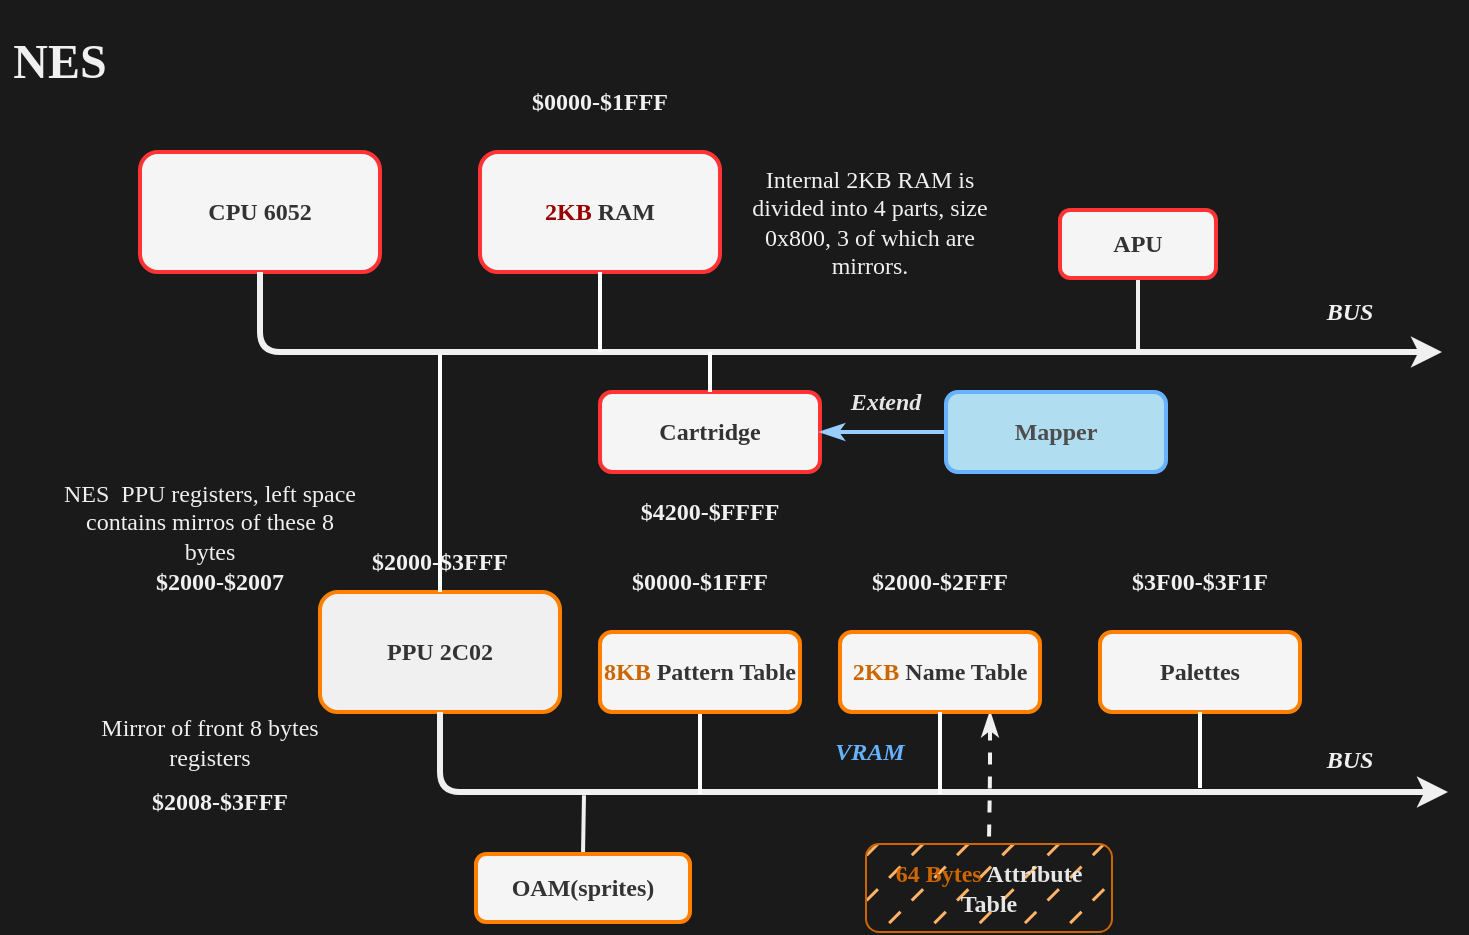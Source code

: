 <mxfile>
    <diagram id="kyc4bT2bTeYtw7wpFhy_" name="Page-1">
        <mxGraphModel dx="1149" dy="899" grid="0" gridSize="10" guides="1" tooltips="1" connect="1" arrows="1" fold="1" page="1" pageScale="1" pageWidth="827" pageHeight="583" background="#1A1A1A" math="0" shadow="0">
            <root>
                <mxCell id="0"/>
                <mxCell id="1" parent="0"/>
                <mxCell id="2" value="CPU 6052" style="whiteSpace=wrap;html=1;fontFamily=Verdana;fontStyle=1;labelBackgroundColor=none;rounded=1;glass=0;shadow=0;fillColor=#f5f5f5;strokeColor=#FF3333;fillStyle=solid;fontColor=#333333;labelBorderColor=none;strokeWidth=2;" parent="1" vertex="1">
                    <mxGeometry x="110" y="120" width="120" height="60" as="geometry"/>
                </mxCell>
                <mxCell id="3" value="&lt;h1&gt;&lt;b&gt;NES&lt;/b&gt;&lt;/h1&gt;" style="text;align=center;html=1;verticalAlign=middle;whiteSpace=wrap;rounded=0;shadow=0;glass=0;labelBackgroundColor=none;sketch=0;fontFamily=Verdana;fillColor=none;fontColor=#F0F0F0;" parent="1" vertex="1">
                    <mxGeometry x="40" y="60" width="60" height="30" as="geometry"/>
                </mxCell>
                <mxCell id="4" value="" style="orthogonalLoop=1;jettySize=auto;html=1;fontFamily=Verdana;endArrow=none;endFill=0;edgeStyle=orthogonalEdgeStyle;entryX=0.5;entryY=1;entryDx=0;entryDy=0;startArrow=classic;startFill=1;strokeColor=#F0F0F0;strokeWidth=3;" parent="1" target="2" edge="1">
                    <mxGeometry width="80" relative="1" as="geometry">
                        <mxPoint x="761" y="220" as="sourcePoint"/>
                        <mxPoint x="160" y="230" as="targetPoint"/>
                        <Array as="points">
                            <mxPoint x="170" y="220"/>
                        </Array>
                    </mxGeometry>
                </mxCell>
                <mxCell id="5" value="&lt;font color=&quot;#990000&quot;&gt;2KB&lt;/font&gt; RAM" style="whiteSpace=wrap;html=1;fontFamily=Verdana;fontStyle=1;labelBackgroundColor=none;rounded=1;glass=0;shadow=0;fillColor=#f5f5f5;strokeColor=#FF3333;fillStyle=solid;fontColor=#333333;labelBorderColor=none;strokeWidth=2;" parent="1" vertex="1">
                    <mxGeometry x="280" y="120" width="120" height="60" as="geometry"/>
                </mxCell>
                <mxCell id="6" value="" style="edgeStyle=none;orthogonalLoop=1;jettySize=auto;html=1;fontFamily=Verdana;endArrow=none;endFill=0;exitX=0.5;exitY=1;exitDx=0;exitDy=0;strokeColor=#FFFFFF;strokeWidth=2;" parent="1" source="5" edge="1">
                    <mxGeometry width="80" relative="1" as="geometry">
                        <mxPoint x="300" y="70" as="sourcePoint"/>
                        <mxPoint x="340" y="220" as="targetPoint"/>
                        <Array as="points"/>
                    </mxGeometry>
                </mxCell>
                <mxCell id="8" value="&lt;b&gt;$0000-$1FFF&lt;/b&gt;" style="text;align=center;html=1;verticalAlign=middle;whiteSpace=wrap;rounded=0;shadow=0;glass=0;labelBackgroundColor=none;sketch=0;fontFamily=Verdana;fillColor=none;fontColor=#F0F0F0;" parent="1" vertex="1">
                    <mxGeometry x="310" y="80" width="60" height="30" as="geometry"/>
                </mxCell>
                <mxCell id="11" value="Internal 2KB RAM is divided into 4 parts, size 0x800, 3 of which are mirrors." style="text;align=center;html=1;verticalAlign=middle;whiteSpace=wrap;rounded=0;shadow=0;glass=0;labelBackgroundColor=none;sketch=0;fontFamily=Verdana;fillColor=none;fontColor=#F0F0F0;" parent="1" vertex="1">
                    <mxGeometry x="410" y="140" width="130" height="30" as="geometry"/>
                </mxCell>
                <mxCell id="15" value="BUS" style="text;align=center;html=1;verticalAlign=middle;whiteSpace=wrap;rounded=0;shadow=0;glass=0;labelBackgroundColor=none;sketch=0;fontFamily=Verdana;fontStyle=3;fillColor=none;fontColor=#F0F0F0;" parent="1" vertex="1">
                    <mxGeometry x="685" y="185" width="60" height="30" as="geometry"/>
                </mxCell>
                <mxCell id="16" value="PPU 2C02" style="whiteSpace=wrap;html=1;fontFamily=Verdana;fontStyle=1;labelBackgroundColor=none;rounded=1;glass=0;shadow=0;fillColor=#F0F0F0;strokeColor=#FF8000;fillStyle=solid;fontColor=#333333;labelBorderColor=none;strokeWidth=2;" parent="1" vertex="1">
                    <mxGeometry x="200" y="340" width="120" height="60" as="geometry"/>
                </mxCell>
                <mxCell id="17" value="" style="edgeStyle=none;orthogonalLoop=1;jettySize=auto;html=1;fontFamily=Verdana;startArrow=none;startFill=0;endArrow=none;endFill=0;entryX=0.5;entryY=0;entryDx=0;entryDy=0;verticalAlign=middle;strokeColor=#FFFFFF;strokeWidth=2;" parent="1" target="16" edge="1">
                    <mxGeometry width="80" relative="1" as="geometry">
                        <mxPoint x="260" y="221" as="sourcePoint"/>
                        <mxPoint x="378" y="470" as="targetPoint"/>
                        <Array as="points"/>
                    </mxGeometry>
                </mxCell>
                <mxCell id="18" value="&lt;b&gt;$2000-$3FFF&lt;/b&gt;" style="text;align=center;html=1;verticalAlign=middle;whiteSpace=wrap;rounded=0;shadow=0;glass=0;labelBackgroundColor=none;sketch=0;fontFamily=Verdana;fillColor=none;fontColor=#F0F0F0;" parent="1" vertex="1">
                    <mxGeometry x="230" y="310" width="60" height="30" as="geometry"/>
                </mxCell>
                <mxCell id="20" value="NES&amp;nbsp; PPU registers, left space contains mirros of these 8 bytes" style="text;align=center;html=1;verticalAlign=middle;whiteSpace=wrap;rounded=0;shadow=0;glass=0;labelBackgroundColor=none;sketch=0;fontFamily=Verdana;fillColor=none;fontColor=#F0F0F0;" parent="1" vertex="1">
                    <mxGeometry x="70" y="290" width="150" height="30" as="geometry"/>
                </mxCell>
                <mxCell id="22" value="&lt;b&gt;$2000-$2007&lt;br&gt;&lt;/b&gt;" style="text;align=center;html=1;verticalAlign=middle;whiteSpace=wrap;rounded=0;shadow=0;glass=0;labelBackgroundColor=none;sketch=0;fontFamily=Verdana;fillColor=none;fontColor=#F0F0F0;" parent="1" vertex="1">
                    <mxGeometry x="120" y="320" width="60" height="30" as="geometry"/>
                </mxCell>
                <mxCell id="23" value="" style="orthogonalLoop=1;jettySize=auto;html=1;fontFamily=Verdana;endArrow=none;endFill=0;edgeStyle=orthogonalEdgeStyle;startArrow=classic;startFill=1;entryX=0.5;entryY=1;entryDx=0;entryDy=0;strokeColor=#F0F0F0;strokeWidth=3;jumpStyle=none;" parent="1" target="16" edge="1">
                    <mxGeometry width="80" relative="1" as="geometry">
                        <mxPoint x="764" y="440" as="sourcePoint"/>
                        <mxPoint x="238" y="460" as="targetPoint"/>
                        <Array as="points">
                            <mxPoint x="260" y="440"/>
                        </Array>
                    </mxGeometry>
                </mxCell>
                <mxCell id="24" value="BUS" style="text;align=center;html=1;verticalAlign=middle;whiteSpace=wrap;rounded=0;shadow=0;glass=0;labelBackgroundColor=none;sketch=0;fontFamily=Verdana;fontStyle=3;fillColor=none;fontColor=#F0F0F0;" parent="1" vertex="1">
                    <mxGeometry x="685" y="409" width="60" height="30" as="geometry"/>
                </mxCell>
                <mxCell id="28" style="html=1;exitX=0.5;exitY=1;exitDx=0;exitDy=0;endArrow=none;endFill=0;strokeColor=#FFFFFF;strokeWidth=2;" parent="1" source="25" edge="1">
                    <mxGeometry relative="1" as="geometry">
                        <mxPoint x="390" y="441" as="targetPoint"/>
                    </mxGeometry>
                </mxCell>
                <mxCell id="25" value="&lt;font color=&quot;#cc6600&quot;&gt;8KB&lt;/font&gt; Pattern Table" style="whiteSpace=wrap;html=1;fontFamily=Verdana;fontStyle=1;labelBackgroundColor=none;rounded=1;glass=0;shadow=0;fillColor=#f5f5f5;strokeColor=#FF8000;fillStyle=solid;fontColor=#333333;labelBorderColor=none;strokeWidth=2;" parent="1" vertex="1">
                    <mxGeometry x="340" y="360" width="100" height="40" as="geometry"/>
                </mxCell>
                <mxCell id="54" style="edgeStyle=orthogonalEdgeStyle;html=1;exitX=0.75;exitY=1;exitDx=0;exitDy=0;entryX=0.5;entryY=0;entryDx=0;entryDy=0;strokeWidth=2;fontColor=#990000;endArrow=none;endFill=0;startArrow=classicThin;startFill=1;dashed=1;strokeColor=#F0F0F0;" parent="1" source="26" target="51" edge="1">
                    <mxGeometry relative="1" as="geometry"/>
                </mxCell>
                <mxCell id="26" value="&lt;font color=&quot;#cc6600&quot;&gt;2KB&lt;/font&gt; Name Table" style="whiteSpace=wrap;html=1;fontFamily=Verdana;fontStyle=1;labelBackgroundColor=none;rounded=1;glass=0;shadow=0;fillColor=#f5f5f5;strokeColor=#FF8000;fillStyle=solid;fontColor=#333333;labelBorderColor=none;strokeWidth=2;" parent="1" vertex="1">
                    <mxGeometry x="460" y="360" width="100" height="40" as="geometry"/>
                </mxCell>
                <mxCell id="27" value="Palettes" style="whiteSpace=wrap;html=1;fontFamily=Verdana;fontStyle=1;labelBackgroundColor=none;rounded=1;glass=0;shadow=0;fillColor=#f5f5f5;strokeColor=#FF8000;fillStyle=solid;fontColor=#333333;labelBorderColor=none;strokeWidth=2;" parent="1" vertex="1">
                    <mxGeometry x="590" y="360" width="100" height="40" as="geometry"/>
                </mxCell>
                <mxCell id="29" style="edgeStyle=none;html=1;endArrow=none;endFill=0;exitX=0.5;exitY=1;exitDx=0;exitDy=0;strokeColor=#FFFFFF;strokeWidth=2;" parent="1" source="26" edge="1">
                    <mxGeometry relative="1" as="geometry">
                        <mxPoint x="510" y="441" as="targetPoint"/>
                        <mxPoint x="515" y="409" as="sourcePoint"/>
                        <Array as="points"/>
                    </mxGeometry>
                </mxCell>
                <mxCell id="30" style="edgeStyle=none;html=1;endArrow=none;endFill=0;exitX=0.5;exitY=1;exitDx=0;exitDy=0;strokeColor=#FFFFFF;strokeWidth=2;" parent="1" source="27" edge="1">
                    <mxGeometry relative="1" as="geometry">
                        <mxPoint x="640" y="438" as="targetPoint"/>
                        <mxPoint x="524.5" y="410" as="sourcePoint"/>
                        <Array as="points"/>
                    </mxGeometry>
                </mxCell>
                <mxCell id="31" value="&lt;b&gt;$0000-$1FFF&lt;/b&gt;" style="text;align=center;html=1;verticalAlign=middle;whiteSpace=wrap;rounded=0;shadow=0;glass=0;labelBackgroundColor=none;sketch=0;fontFamily=Verdana;fillColor=none;fontColor=#F0F0F0;" parent="1" vertex="1">
                    <mxGeometry x="360" y="320" width="60" height="30" as="geometry"/>
                </mxCell>
                <mxCell id="32" value="&lt;b&gt;$2000-$2FFF&lt;/b&gt;" style="text;align=center;html=1;verticalAlign=middle;whiteSpace=wrap;rounded=0;shadow=0;glass=0;labelBackgroundColor=none;sketch=0;fontFamily=Verdana;fillColor=none;fontColor=#F0F0F0;" parent="1" vertex="1">
                    <mxGeometry x="480" y="320" width="60" height="30" as="geometry"/>
                </mxCell>
                <mxCell id="33" value="&lt;b&gt;$3F00-$3F1F&lt;/b&gt;" style="text;align=center;html=1;verticalAlign=middle;whiteSpace=wrap;rounded=0;shadow=0;glass=0;labelBackgroundColor=none;sketch=0;fontFamily=Verdana;fillColor=none;fontColor=#F0F0F0;" parent="1" vertex="1">
                    <mxGeometry x="610" y="320" width="60" height="30" as="geometry"/>
                </mxCell>
                <mxCell id="34" value="&lt;b&gt;$2008-$3FFF&lt;/b&gt;" style="text;align=center;html=1;verticalAlign=middle;whiteSpace=wrap;rounded=0;shadow=0;glass=0;labelBackgroundColor=none;sketch=0;fontFamily=Verdana;fillColor=none;fontColor=#F0F0F0;" parent="1" vertex="1">
                    <mxGeometry x="120" y="430" width="60" height="30" as="geometry"/>
                </mxCell>
                <mxCell id="35" value="Mirror of front 8 bytes registers" style="text;align=center;html=1;verticalAlign=middle;whiteSpace=wrap;rounded=0;shadow=0;glass=0;labelBackgroundColor=none;sketch=0;fontFamily=Verdana;fillColor=none;fontColor=#F0F0F0;" parent="1" vertex="1">
                    <mxGeometry x="70" y="400" width="150" height="30" as="geometry"/>
                </mxCell>
                <mxCell id="37" value="Cartridge" style="whiteSpace=wrap;html=1;fontFamily=Verdana;fontStyle=1;labelBackgroundColor=none;rounded=1;glass=0;shadow=0;fillColor=#f5f5f5;strokeColor=#FF3333;fillStyle=solid;fontColor=#333333;labelBorderColor=none;strokeWidth=2;" parent="1" vertex="1">
                    <mxGeometry x="340" y="240" width="110" height="40" as="geometry"/>
                </mxCell>
                <mxCell id="38" value="" style="edgeStyle=none;orthogonalLoop=1;jettySize=auto;html=1;fontFamily=Verdana;endArrow=none;endFill=0;strokeColor=#FFFFFF;entryX=0.5;entryY=0;entryDx=0;entryDy=0;strokeWidth=2;" parent="1" target="37" edge="1">
                    <mxGeometry width="80" relative="1" as="geometry">
                        <mxPoint x="395" y="220" as="sourcePoint"/>
                        <mxPoint x="392" y="243" as="targetPoint"/>
                        <Array as="points"/>
                    </mxGeometry>
                </mxCell>
                <mxCell id="40" value="&lt;b&gt;$4200-$FFFF&lt;/b&gt;" style="text;align=center;html=1;verticalAlign=middle;whiteSpace=wrap;rounded=0;shadow=0;glass=0;labelBackgroundColor=none;sketch=0;fontFamily=Verdana;fillColor=none;fontColor=#F0F0F0;" parent="1" vertex="1">
                    <mxGeometry x="365" y="285" width="60" height="30" as="geometry"/>
                </mxCell>
                <mxCell id="42" style="edgeStyle=none;jumpStyle=none;html=1;exitX=0;exitY=0.5;exitDx=0;exitDy=0;entryX=1;entryY=0.5;entryDx=0;entryDy=0;strokeWidth=2;fontColor=#4D4D4D;endArrow=classicThin;endFill=1;startArrow=none;startFill=0;strokeColor=#99CCFF;" parent="1" source="41" target="37" edge="1">
                    <mxGeometry relative="1" as="geometry"/>
                </mxCell>
                <mxCell id="41" value="&lt;font&gt;Mapper&lt;/font&gt;" style="whiteSpace=wrap;html=1;fontFamily=Verdana;fontStyle=1;labelBackgroundColor=none;rounded=1;glass=0;shadow=0;fillColor=#b1ddf0;strokeColor=#66B2FF;fillStyle=solid;labelBorderColor=none;strokeWidth=2;fontColor=#4D4D4D;" parent="1" vertex="1">
                    <mxGeometry x="513" y="240" width="110" height="40" as="geometry"/>
                </mxCell>
                <mxCell id="43" value="&lt;font face=&quot;Verdana&quot;&gt;&lt;span&gt;&lt;b&gt;&lt;i&gt;Extend&lt;/i&gt;&lt;/b&gt;&lt;/span&gt;&lt;/font&gt;" style="text;strokeColor=none;align=center;fillColor=none;html=1;verticalAlign=middle;whiteSpace=wrap;rounded=0;fontColor=#E6E6E6;fontStyle=0;" parent="1" vertex="1">
                    <mxGeometry x="453" y="230" width="60" height="30" as="geometry"/>
                </mxCell>
                <mxCell id="44" value="&lt;b&gt;&lt;i&gt;&lt;font style=&quot;&quot; face=&quot;Verdana&quot; color=&quot;#66b2ff&quot;&gt;VRAM&lt;/font&gt;&lt;/i&gt;&lt;/b&gt;" style="text;align=center;html=1;verticalAlign=middle;whiteSpace=wrap;rounded=0;labelBackgroundColor=none;" parent="1" vertex="1">
                    <mxGeometry x="445" y="405" width="60" height="30" as="geometry"/>
                </mxCell>
                <mxCell id="46" style="edgeStyle=none;html=1;exitX=0.5;exitY=1;exitDx=0;exitDy=0;fontColor=#333333;endArrow=none;endFill=0;strokeWidth=2;strokeColor=#F0F0F0;" parent="1" source="45" edge="1">
                    <mxGeometry relative="1" as="geometry">
                        <mxPoint x="609" y="219.2" as="targetPoint"/>
                    </mxGeometry>
                </mxCell>
                <mxCell id="45" value="APU" style="whiteSpace=wrap;html=1;fontFamily=Verdana;fontStyle=1;labelBackgroundColor=none;rounded=1;glass=0;shadow=0;fillColor=#f5f5f5;strokeColor=#FF3333;fillStyle=solid;fontColor=#333333;labelBorderColor=none;strokeWidth=2;" parent="1" vertex="1">
                    <mxGeometry x="570" y="149" width="78" height="34" as="geometry"/>
                </mxCell>
                <mxCell id="50" style="edgeStyle=none;html=1;exitX=0.5;exitY=0;exitDx=0;exitDy=0;strokeWidth=2;fontColor=#333333;endArrow=none;endFill=0;strokeColor=#F0F0F0;" parent="1" source="47" edge="1">
                    <mxGeometry relative="1" as="geometry">
                        <mxPoint x="332" y="441.6" as="targetPoint"/>
                    </mxGeometry>
                </mxCell>
                <mxCell id="47" value="OAM(sprites)" style="whiteSpace=wrap;html=1;fontFamily=Verdana;fontStyle=1;labelBackgroundColor=none;rounded=1;glass=0;shadow=0;fillColor=#f5f5f5;strokeColor=#FF8000;fillStyle=solid;fontColor=#333333;labelBorderColor=none;strokeWidth=2;" parent="1" vertex="1">
                    <mxGeometry x="278" y="471" width="107" height="34" as="geometry"/>
                </mxCell>
                <mxCell id="51" value="&lt;font&gt;&lt;font color=&quot;#cc6600&quot;&gt;64 Bytes&lt;/font&gt; &lt;font color=&quot;#e6e6e6&quot;&gt;Attribute Table&lt;/font&gt;&lt;/font&gt;" style="whiteSpace=wrap;html=1;fontFamily=Verdana;fontStyle=1;labelBackgroundColor=none;rounded=1;glass=0;shadow=0;fillColor=#FFB366;strokeColor=#CC6600;fillStyle=dashed;labelBorderColor=none;strokeWidth=1;fontColor=#4D4D4D;perimeterSpacing=2;gradientColor=none;" parent="1" vertex="1">
                    <mxGeometry x="473" y="466" width="123" height="44" as="geometry"/>
                </mxCell>
            </root>
        </mxGraphModel>
    </diagram>
</mxfile>